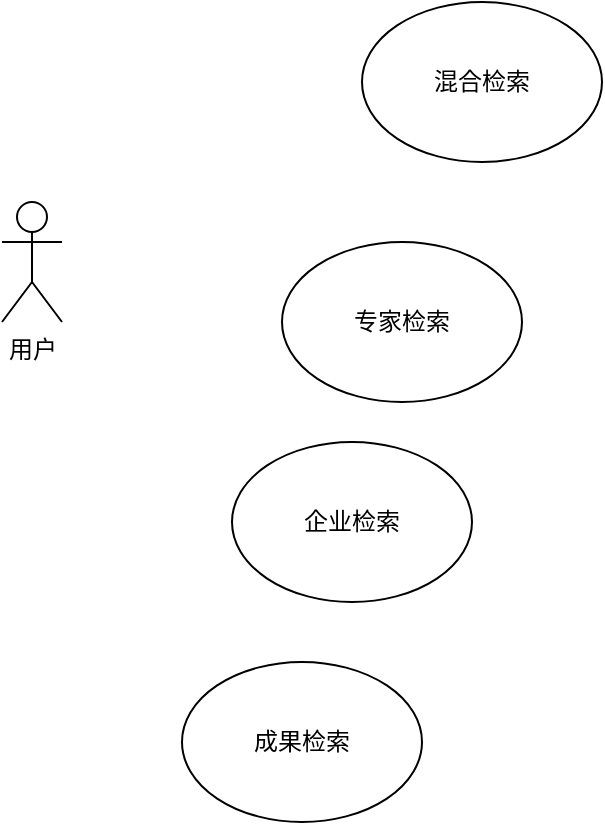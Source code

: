 <mxfile version="24.1.0" type="github">
  <diagram name="Page-1" id="c4acf3e9-155e-7222-9cf6-157b1a14988f">
    <mxGraphModel dx="946" dy="673" grid="1" gridSize="10" guides="1" tooltips="1" connect="1" arrows="1" fold="1" page="1" pageScale="1" pageWidth="850" pageHeight="1100" background="none" math="0" shadow="0">
      <root>
        <mxCell id="0" />
        <mxCell id="1" parent="0" />
        <mxCell id="G2VUMVJBavb5kRMbLVS6-1" value="用户" style="shape=umlActor;verticalLabelPosition=bottom;verticalAlign=top;html=1;outlineConnect=0;" vertex="1" parent="1">
          <mxGeometry x="310" y="270" width="30" height="60" as="geometry" />
        </mxCell>
        <mxCell id="G2VUMVJBavb5kRMbLVS6-4" value="混合检索" style="ellipse;whiteSpace=wrap;html=1;" vertex="1" parent="1">
          <mxGeometry x="490" y="170" width="120" height="80" as="geometry" />
        </mxCell>
        <mxCell id="G2VUMVJBavb5kRMbLVS6-5" value="专家检索" style="ellipse;whiteSpace=wrap;html=1;" vertex="1" parent="1">
          <mxGeometry x="450" y="290" width="120" height="80" as="geometry" />
        </mxCell>
        <mxCell id="G2VUMVJBavb5kRMbLVS6-6" value="企业检索" style="ellipse;whiteSpace=wrap;html=1;" vertex="1" parent="1">
          <mxGeometry x="425" y="390" width="120" height="80" as="geometry" />
        </mxCell>
        <mxCell id="G2VUMVJBavb5kRMbLVS6-7" value="成果检索" style="ellipse;whiteSpace=wrap;html=1;" vertex="1" parent="1">
          <mxGeometry x="400" y="500" width="120" height="80" as="geometry" />
        </mxCell>
      </root>
    </mxGraphModel>
  </diagram>
</mxfile>
